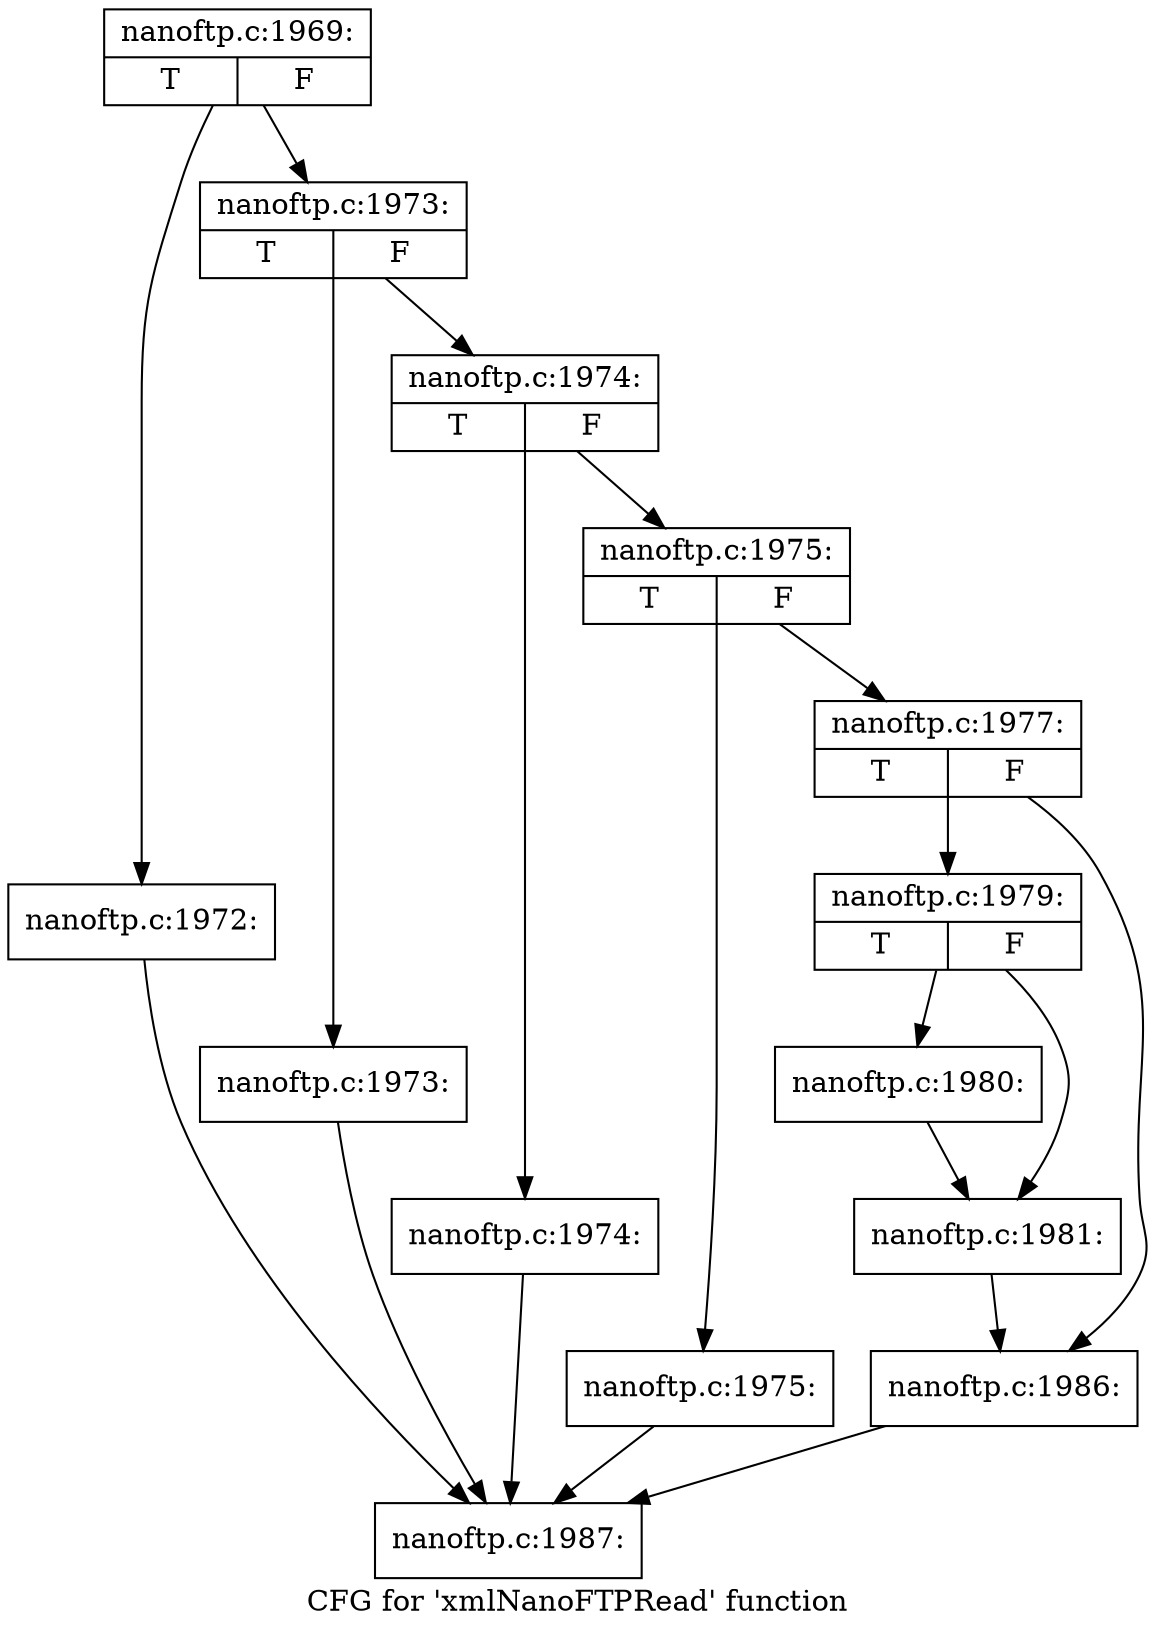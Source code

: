 digraph "CFG for 'xmlNanoFTPRead' function" {
	label="CFG for 'xmlNanoFTPRead' function";

	Node0x561533d724a0 [shape=record,label="{nanoftp.c:1969:|{<s0>T|<s1>F}}"];
	Node0x561533d724a0 -> Node0x561533d74b70;
	Node0x561533d724a0 -> Node0x561533d74bc0;
	Node0x561533d74b70 [shape=record,label="{nanoftp.c:1972:}"];
	Node0x561533d74b70 -> Node0x561533d73b30;
	Node0x561533d74bc0 [shape=record,label="{nanoftp.c:1973:|{<s0>T|<s1>F}}"];
	Node0x561533d74bc0 -> Node0x561533d75080;
	Node0x561533d74bc0 -> Node0x561533d750d0;
	Node0x561533d75080 [shape=record,label="{nanoftp.c:1973:}"];
	Node0x561533d75080 -> Node0x561533d73b30;
	Node0x561533d750d0 [shape=record,label="{nanoftp.c:1974:|{<s0>T|<s1>F}}"];
	Node0x561533d750d0 -> Node0x561533d755f0;
	Node0x561533d750d0 -> Node0x561533d75640;
	Node0x561533d755f0 [shape=record,label="{nanoftp.c:1974:}"];
	Node0x561533d755f0 -> Node0x561533d73b30;
	Node0x561533d75640 [shape=record,label="{nanoftp.c:1975:|{<s0>T|<s1>F}}"];
	Node0x561533d75640 -> Node0x561533d75b00;
	Node0x561533d75640 -> Node0x561533d75b50;
	Node0x561533d75b00 [shape=record,label="{nanoftp.c:1975:}"];
	Node0x561533d75b00 -> Node0x561533d73b30;
	Node0x561533d75b50 [shape=record,label="{nanoftp.c:1977:|{<s0>T|<s1>F}}"];
	Node0x561533d75b50 -> Node0x561533d764f0;
	Node0x561533d75b50 -> Node0x561533d76540;
	Node0x561533d764f0 [shape=record,label="{nanoftp.c:1979:|{<s0>T|<s1>F}}"];
	Node0x561533d764f0 -> Node0x561533d76900;
	Node0x561533d764f0 -> Node0x561533d76950;
	Node0x561533d76900 [shape=record,label="{nanoftp.c:1980:}"];
	Node0x561533d76900 -> Node0x561533d76950;
	Node0x561533d76950 [shape=record,label="{nanoftp.c:1981:}"];
	Node0x561533d76950 -> Node0x561533d76540;
	Node0x561533d76540 [shape=record,label="{nanoftp.c:1986:}"];
	Node0x561533d76540 -> Node0x561533d73b30;
	Node0x561533d73b30 [shape=record,label="{nanoftp.c:1987:}"];
}
